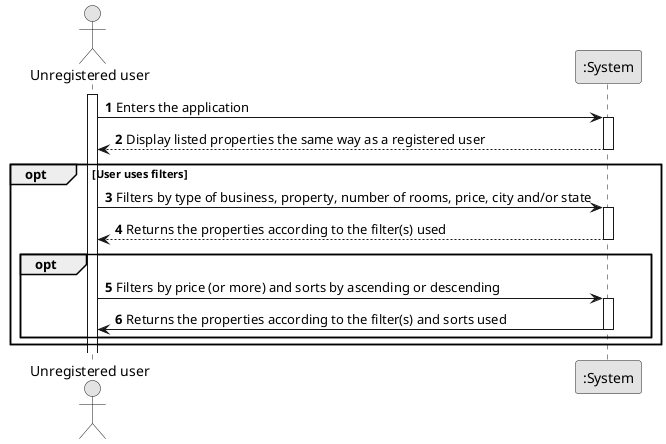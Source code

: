 @startuml
skinparam monochrome true
skinparam packageStyle rectangle
skinparam shadowing false

autonumber

actor "Unregistered user" as User
participant ":System" as System

activate User

    User -> System : Enters the application
    activate System

    System --> User : Display listed properties the same way as a registered user
    deactivate System

    opt User uses filters
    User -> System : Filters by type of business, property, number of rooms, price, city and/or state

    activate System
    System --> User : Returns the properties according to the filter(s) used
    deactivate System

        opt
        User -> System : Filters by price (or more) and sorts by ascending or descending

        activate System
        System -> User : Returns the properties according to the filter(s) and sorts used
        deactivate System

        end
    end
@enduml

